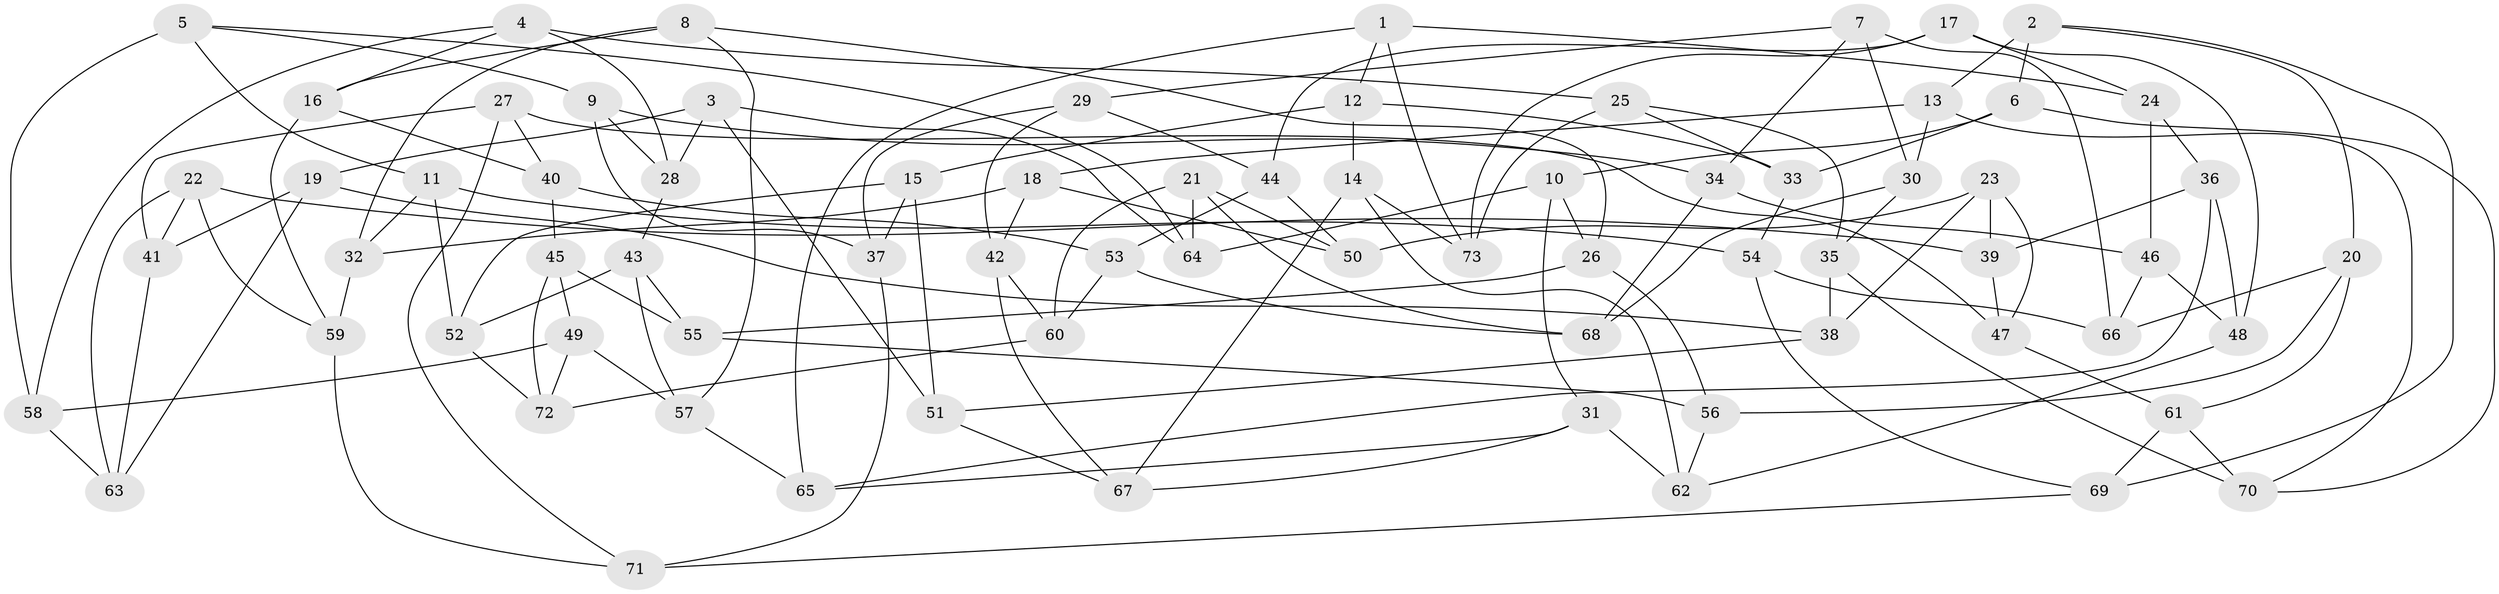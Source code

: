 // Generated by graph-tools (version 1.1) at 2025/50/03/09/25 03:50:56]
// undirected, 73 vertices, 146 edges
graph export_dot {
graph [start="1"]
  node [color=gray90,style=filled];
  1;
  2;
  3;
  4;
  5;
  6;
  7;
  8;
  9;
  10;
  11;
  12;
  13;
  14;
  15;
  16;
  17;
  18;
  19;
  20;
  21;
  22;
  23;
  24;
  25;
  26;
  27;
  28;
  29;
  30;
  31;
  32;
  33;
  34;
  35;
  36;
  37;
  38;
  39;
  40;
  41;
  42;
  43;
  44;
  45;
  46;
  47;
  48;
  49;
  50;
  51;
  52;
  53;
  54;
  55;
  56;
  57;
  58;
  59;
  60;
  61;
  62;
  63;
  64;
  65;
  66;
  67;
  68;
  69;
  70;
  71;
  72;
  73;
  1 -- 12;
  1 -- 73;
  1 -- 65;
  1 -- 24;
  2 -- 6;
  2 -- 13;
  2 -- 20;
  2 -- 69;
  3 -- 28;
  3 -- 51;
  3 -- 64;
  3 -- 19;
  4 -- 16;
  4 -- 28;
  4 -- 58;
  4 -- 25;
  5 -- 9;
  5 -- 58;
  5 -- 64;
  5 -- 11;
  6 -- 10;
  6 -- 33;
  6 -- 70;
  7 -- 30;
  7 -- 34;
  7 -- 29;
  7 -- 66;
  8 -- 26;
  8 -- 57;
  8 -- 32;
  8 -- 16;
  9 -- 34;
  9 -- 37;
  9 -- 28;
  10 -- 31;
  10 -- 64;
  10 -- 26;
  11 -- 32;
  11 -- 52;
  11 -- 54;
  12 -- 15;
  12 -- 14;
  12 -- 33;
  13 -- 30;
  13 -- 18;
  13 -- 70;
  14 -- 67;
  14 -- 62;
  14 -- 73;
  15 -- 51;
  15 -- 37;
  15 -- 52;
  16 -- 59;
  16 -- 40;
  17 -- 44;
  17 -- 73;
  17 -- 24;
  17 -- 48;
  18 -- 42;
  18 -- 50;
  18 -- 32;
  19 -- 63;
  19 -- 41;
  19 -- 38;
  20 -- 61;
  20 -- 56;
  20 -- 66;
  21 -- 68;
  21 -- 50;
  21 -- 60;
  21 -- 64;
  22 -- 59;
  22 -- 63;
  22 -- 39;
  22 -- 41;
  23 -- 50;
  23 -- 38;
  23 -- 39;
  23 -- 47;
  24 -- 36;
  24 -- 46;
  25 -- 35;
  25 -- 73;
  25 -- 33;
  26 -- 56;
  26 -- 55;
  27 -- 71;
  27 -- 41;
  27 -- 47;
  27 -- 40;
  28 -- 43;
  29 -- 44;
  29 -- 42;
  29 -- 37;
  30 -- 68;
  30 -- 35;
  31 -- 65;
  31 -- 62;
  31 -- 67;
  32 -- 59;
  33 -- 54;
  34 -- 68;
  34 -- 46;
  35 -- 38;
  35 -- 70;
  36 -- 39;
  36 -- 65;
  36 -- 48;
  37 -- 71;
  38 -- 51;
  39 -- 47;
  40 -- 53;
  40 -- 45;
  41 -- 63;
  42 -- 60;
  42 -- 67;
  43 -- 57;
  43 -- 52;
  43 -- 55;
  44 -- 53;
  44 -- 50;
  45 -- 49;
  45 -- 72;
  45 -- 55;
  46 -- 48;
  46 -- 66;
  47 -- 61;
  48 -- 62;
  49 -- 72;
  49 -- 58;
  49 -- 57;
  51 -- 67;
  52 -- 72;
  53 -- 60;
  53 -- 68;
  54 -- 69;
  54 -- 66;
  55 -- 56;
  56 -- 62;
  57 -- 65;
  58 -- 63;
  59 -- 71;
  60 -- 72;
  61 -- 69;
  61 -- 70;
  69 -- 71;
}
